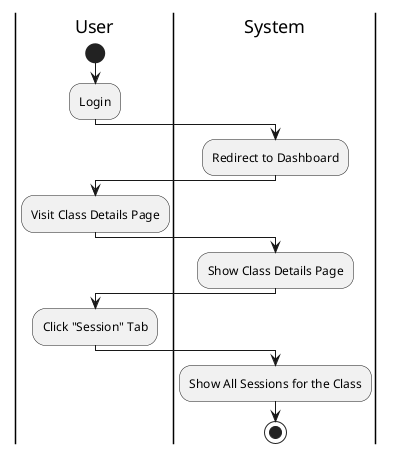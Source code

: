 @startuml ViewClassSession
|User|
start
:Login;
|System|
:Redirect to Dashboard;
|User|
:Visit Class Details Page;
|System|
:Show Class Details Page;
|User|
:Click "Session" Tab;
|System|
:Show All Sessions for the Class;
stop
@enduml
